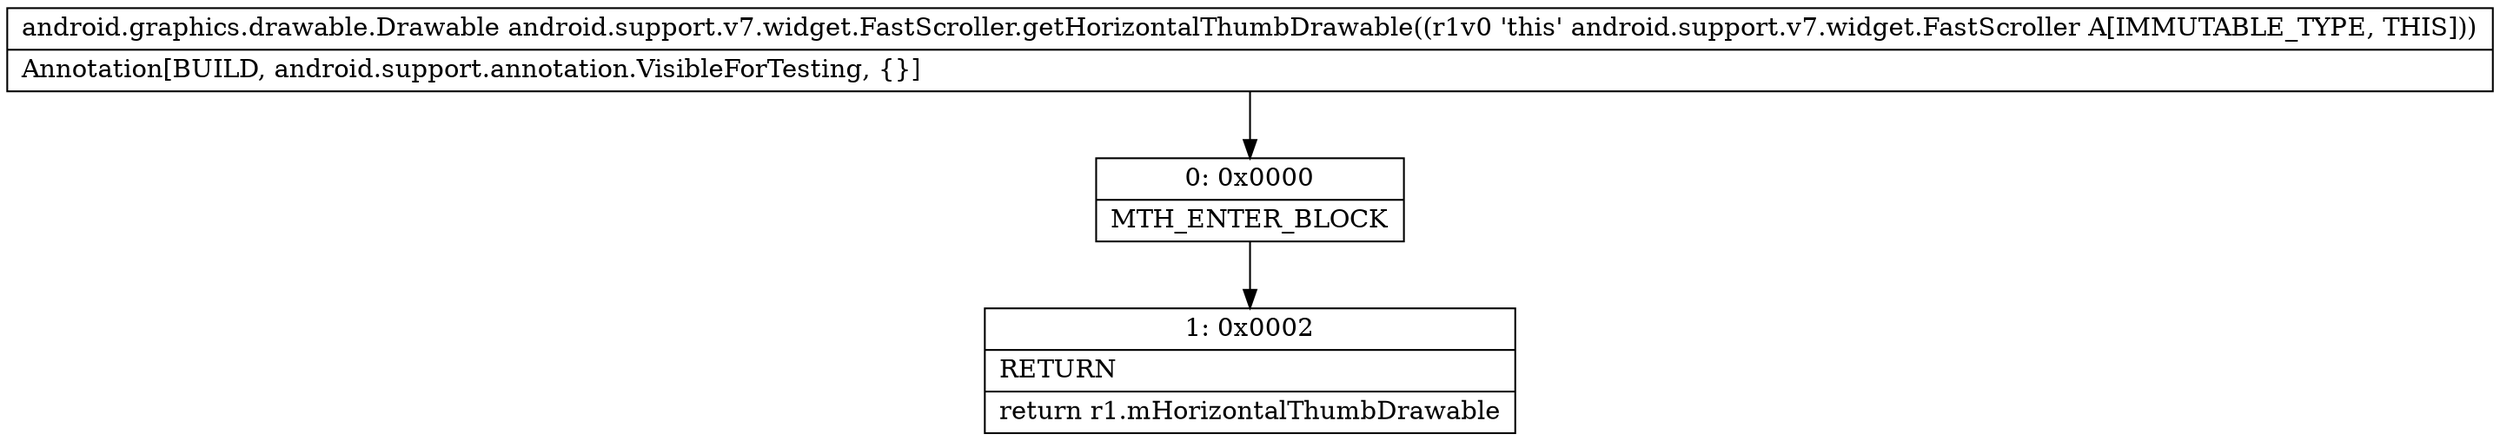 digraph "CFG forandroid.support.v7.widget.FastScroller.getHorizontalThumbDrawable()Landroid\/graphics\/drawable\/Drawable;" {
Node_0 [shape=record,label="{0\:\ 0x0000|MTH_ENTER_BLOCK\l}"];
Node_1 [shape=record,label="{1\:\ 0x0002|RETURN\l|return r1.mHorizontalThumbDrawable\l}"];
MethodNode[shape=record,label="{android.graphics.drawable.Drawable android.support.v7.widget.FastScroller.getHorizontalThumbDrawable((r1v0 'this' android.support.v7.widget.FastScroller A[IMMUTABLE_TYPE, THIS]))  | Annotation[BUILD, android.support.annotation.VisibleForTesting, \{\}]\l}"];
MethodNode -> Node_0;
Node_0 -> Node_1;
}

